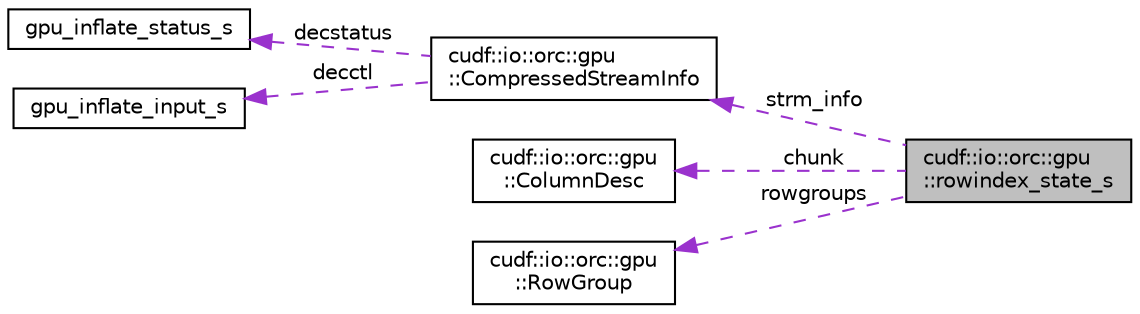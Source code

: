 digraph "cudf::io::orc::gpu::rowindex_state_s"
{
 // LATEX_PDF_SIZE
  edge [fontname="Helvetica",fontsize="10",labelfontname="Helvetica",labelfontsize="10"];
  node [fontname="Helvetica",fontsize="10",shape=record];
  rankdir="LR";
  Node1 [label="cudf::io::orc::gpu\l::rowindex_state_s",height=0.2,width=0.4,color="black", fillcolor="grey75", style="filled", fontcolor="black",tooltip="Shared mem state for gpuParseRowGroupIndex."];
  Node2 -> Node1 [dir="back",color="darkorchid3",fontsize="10",style="dashed",label=" strm_info" ,fontname="Helvetica"];
  Node2 [label="cudf::io::orc::gpu\l::CompressedStreamInfo",height=0.2,width=0.4,color="black", fillcolor="white", style="filled",URL="$structcudf_1_1io_1_1orc_1_1gpu_1_1CompressedStreamInfo.html",tooltip=" "];
  Node3 -> Node2 [dir="back",color="darkorchid3",fontsize="10",style="dashed",label=" decstatus" ,fontname="Helvetica"];
  Node3 [label="gpu_inflate_status_s",height=0.2,width=0.4,color="black", fillcolor="white", style="filled",URL="$structgpu__inflate__status__s.html",tooltip="Output parameters for the decompression interface."];
  Node4 -> Node2 [dir="back",color="darkorchid3",fontsize="10",style="dashed",label=" decctl" ,fontname="Helvetica"];
  Node4 [label="gpu_inflate_input_s",height=0.2,width=0.4,color="black", fillcolor="white", style="filled",URL="$structgpu__inflate__input__s.html",tooltip="Input parameters for the decompression interface."];
  Node5 -> Node1 [dir="back",color="darkorchid3",fontsize="10",style="dashed",label=" chunk" ,fontname="Helvetica"];
  Node5 [label="cudf::io::orc::gpu\l::ColumnDesc",height=0.2,width=0.4,color="black", fillcolor="white", style="filled",URL="$structcudf_1_1io_1_1orc_1_1gpu_1_1ColumnDesc.html",tooltip="Struct to describe per stripe's column information."];
  Node6 -> Node1 [dir="back",color="darkorchid3",fontsize="10",style="dashed",label=" rowgroups" ,fontname="Helvetica"];
  Node6 [label="cudf::io::orc::gpu\l::RowGroup",height=0.2,width=0.4,color="black", fillcolor="white", style="filled",URL="$structcudf_1_1io_1_1orc_1_1gpu_1_1RowGroup.html",tooltip="Struct to describe a groups of row belonging to a column stripe."];
}
